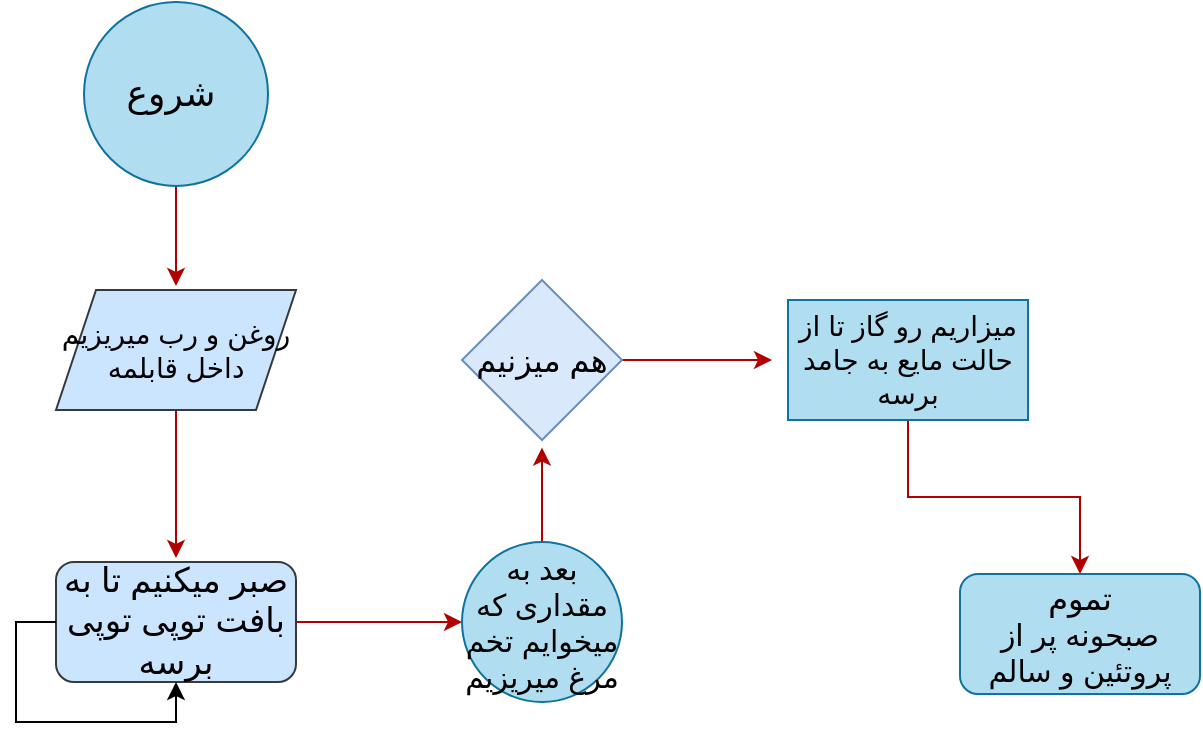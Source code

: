<mxfile version="24.7.5">
  <diagram name="Page-1" id="QYU6Et2HV7j9I540Y903">
    <mxGraphModel dx="1436" dy="606" grid="0" gridSize="10" guides="1" tooltips="1" connect="1" arrows="1" fold="1" page="0" pageScale="1" pageWidth="827" pageHeight="1169" background="#ffffff" math="0" shadow="0">
      <root>
        <mxCell id="0" />
        <mxCell id="1" parent="0" />
        <mxCell id="h4X1RXtZw8wDNJcRs9XN-9" style="edgeStyle=orthogonalEdgeStyle;rounded=0;orthogonalLoop=1;jettySize=auto;html=1;exitX=0.5;exitY=1;exitDx=0;exitDy=0;fillColor=#e51400;strokeColor=#B20000;" edge="1" parent="1" source="h4X1RXtZw8wDNJcRs9XN-3">
          <mxGeometry relative="1" as="geometry">
            <mxPoint x="62" y="187.0" as="targetPoint" />
          </mxGeometry>
        </mxCell>
        <mxCell id="h4X1RXtZw8wDNJcRs9XN-3" value="&lt;font style=&quot;font-size: 18px;&quot; color=&quot;#000000&quot;&gt;شروع&amp;nbsp;&lt;/font&gt;" style="ellipse;whiteSpace=wrap;html=1;aspect=fixed;fillColor=#b1ddf0;strokeColor=#10739e;align=center;" vertex="1" parent="1">
          <mxGeometry x="16" y="45" width="92" height="92" as="geometry" />
        </mxCell>
        <mxCell id="h4X1RXtZw8wDNJcRs9XN-11" style="edgeStyle=orthogonalEdgeStyle;rounded=0;orthogonalLoop=1;jettySize=auto;html=1;exitX=0.5;exitY=1;exitDx=0;exitDy=0;fillColor=#e51400;strokeColor=#B20000;" edge="1" parent="1" source="h4X1RXtZw8wDNJcRs9XN-10">
          <mxGeometry relative="1" as="geometry">
            <mxPoint x="62" y="323" as="targetPoint" />
          </mxGeometry>
        </mxCell>
        <mxCell id="h4X1RXtZw8wDNJcRs9XN-10" value="&lt;font style=&quot;font-size: 14px;&quot; color=&quot;#000000&quot;&gt;روغن و رب میریزیم داخل قابلمه&lt;/font&gt;" style="shape=parallelogram;perimeter=parallelogramPerimeter;whiteSpace=wrap;html=1;fixedSize=1;fillColor=#cce5ff;strokeColor=#36393d;" vertex="1" parent="1">
          <mxGeometry x="2" y="189" width="120" height="60" as="geometry" />
        </mxCell>
        <mxCell id="h4X1RXtZw8wDNJcRs9XN-15" style="edgeStyle=orthogonalEdgeStyle;rounded=0;orthogonalLoop=1;jettySize=auto;html=1;exitX=1;exitY=0.5;exitDx=0;exitDy=0;fillColor=#e51400;strokeColor=#B20000;" edge="1" parent="1" source="h4X1RXtZw8wDNJcRs9XN-12" target="h4X1RXtZw8wDNJcRs9XN-16">
          <mxGeometry relative="1" as="geometry">
            <mxPoint x="208.8" y="355" as="targetPoint" />
          </mxGeometry>
        </mxCell>
        <mxCell id="h4X1RXtZw8wDNJcRs9XN-12" value="&lt;font style=&quot;font-size: 17px;&quot; color=&quot;#000000&quot;&gt;صبر میکنیم تا به بافت توپی توپی برسه&lt;/font&gt;" style="rounded=1;whiteSpace=wrap;html=1;fillColor=#cce5ff;strokeColor=#36393d;" vertex="1" parent="1">
          <mxGeometry x="2" y="325" width="120" height="60" as="geometry" />
        </mxCell>
        <mxCell id="h4X1RXtZw8wDNJcRs9XN-14" style="edgeStyle=orthogonalEdgeStyle;rounded=0;orthogonalLoop=1;jettySize=auto;html=1;exitX=0;exitY=0.5;exitDx=0;exitDy=0;" edge="1" parent="1" source="h4X1RXtZw8wDNJcRs9XN-12" target="h4X1RXtZw8wDNJcRs9XN-12">
          <mxGeometry relative="1" as="geometry" />
        </mxCell>
        <mxCell id="h4X1RXtZw8wDNJcRs9XN-17" style="edgeStyle=orthogonalEdgeStyle;rounded=0;orthogonalLoop=1;jettySize=auto;html=1;exitX=0.5;exitY=0;exitDx=0;exitDy=0;fillColor=#e51400;strokeColor=#B20000;" edge="1" parent="1" source="h4X1RXtZw8wDNJcRs9XN-16">
          <mxGeometry relative="1" as="geometry">
            <mxPoint x="245" y="267.8" as="targetPoint" />
          </mxGeometry>
        </mxCell>
        <mxCell id="h4X1RXtZw8wDNJcRs9XN-16" value="&lt;font style=&quot;font-size: 15px;&quot; color=&quot;#000000&quot;&gt;بعد به مقداری که میخوایم تخم مرغ میریزیم&lt;/font&gt;" style="ellipse;whiteSpace=wrap;html=1;aspect=fixed;fillColor=#b1ddf0;strokeColor=#10739e;" vertex="1" parent="1">
          <mxGeometry x="205.0" y="315" width="80" height="80" as="geometry" />
        </mxCell>
        <mxCell id="h4X1RXtZw8wDNJcRs9XN-21" style="edgeStyle=orthogonalEdgeStyle;rounded=0;orthogonalLoop=1;jettySize=auto;html=1;exitX=1;exitY=0.5;exitDx=0;exitDy=0;fillColor=#e51400;strokeColor=#B20000;" edge="1" parent="1" source="h4X1RXtZw8wDNJcRs9XN-20">
          <mxGeometry relative="1" as="geometry">
            <mxPoint x="360" y="224" as="targetPoint" />
          </mxGeometry>
        </mxCell>
        <mxCell id="h4X1RXtZw8wDNJcRs9XN-20" value="&lt;font style=&quot;font-size: 16px;&quot; color=&quot;#000000&quot;&gt;هم میزنیم&lt;/font&gt;" style="rhombus;whiteSpace=wrap;html=1;fillColor=#dae8fc;strokeColor=#6c8ebf;" vertex="1" parent="1">
          <mxGeometry x="205" y="184" width="80" height="80" as="geometry" />
        </mxCell>
        <mxCell id="h4X1RXtZw8wDNJcRs9XN-23" style="edgeStyle=orthogonalEdgeStyle;rounded=0;orthogonalLoop=1;jettySize=auto;html=1;exitX=0.5;exitY=1;exitDx=0;exitDy=0;fillColor=#e51400;strokeColor=#B20000;" edge="1" parent="1" source="h4X1RXtZw8wDNJcRs9XN-22" target="h4X1RXtZw8wDNJcRs9XN-24">
          <mxGeometry relative="1" as="geometry">
            <mxPoint x="428" y="320.6" as="targetPoint" />
          </mxGeometry>
        </mxCell>
        <mxCell id="h4X1RXtZw8wDNJcRs9XN-22" value="&lt;font style=&quot;font-size: 14px;&quot; color=&quot;#000000&quot;&gt;میزاریم رو گاز تا از حالت مایع به جامد برسه&lt;/font&gt;" style="rounded=0;whiteSpace=wrap;html=1;fillColor=#b1ddf0;strokeColor=#10739e;" vertex="1" parent="1">
          <mxGeometry x="368" y="194" width="120" height="60" as="geometry" />
        </mxCell>
        <mxCell id="h4X1RXtZw8wDNJcRs9XN-24" value="&lt;font style=&quot;font-size: 16px;&quot; color=&quot;#000000&quot;&gt;تموم&lt;/font&gt;&lt;div&gt;&lt;font style=&quot;font-size: 15px;&quot; color=&quot;#000000&quot;&gt;صبحونه پر از پروتئین و سالم&lt;/font&gt;&lt;/div&gt;" style="rounded=1;whiteSpace=wrap;html=1;fillColor=#b1ddf0;strokeColor=#10739e;" vertex="1" parent="1">
          <mxGeometry x="454" y="331.0" width="120" height="60" as="geometry" />
        </mxCell>
      </root>
    </mxGraphModel>
  </diagram>
</mxfile>
